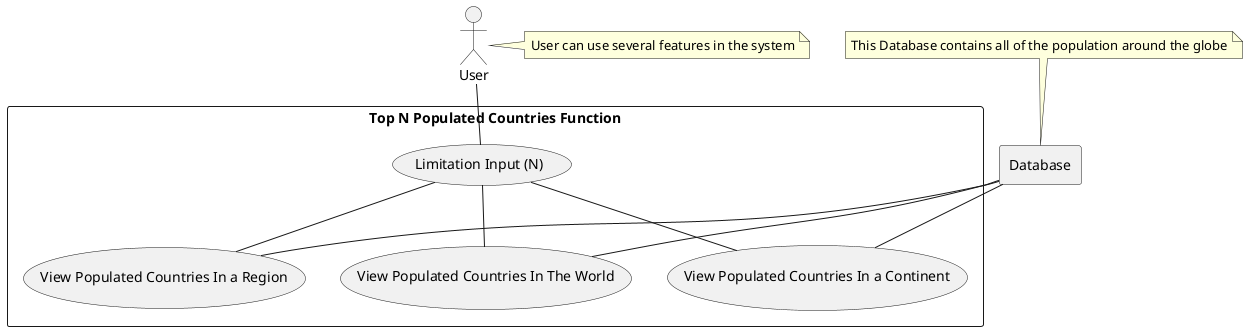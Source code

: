 @startuml
actor user as "User"
note right of user: User can use several features in the system
rectangle db as "Database"
note top of db: This Database contains all of the population around the globe
rectangle "Top N Populated Countries Function"{
    usecase input as "Limitation Input (N)"
    usecase PC1 as "View Populated Countries In The World"
    usecase PC2 as "View Populated Countries In a Continent"
    usecase PC3 as "View Populated Countries In a Region"
    db -- PC1
    db -- PC2
    db -- PC3
}
user -- input
input -- PC1
input -- PC3
input -- PC2

@enduml